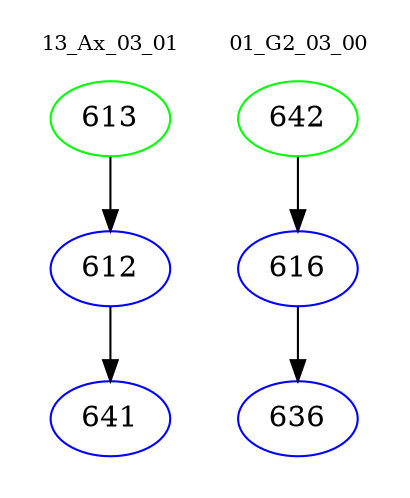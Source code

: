 digraph{
subgraph cluster_0 {
color = white
label = "13_Ax_03_01";
fontsize=10;
T0_613 [label="613", color="green"]
T0_613 -> T0_612 [color="black"]
T0_612 [label="612", color="blue"]
T0_612 -> T0_641 [color="black"]
T0_641 [label="641", color="blue"]
}
subgraph cluster_1 {
color = white
label = "01_G2_03_00";
fontsize=10;
T1_642 [label="642", color="green"]
T1_642 -> T1_616 [color="black"]
T1_616 [label="616", color="blue"]
T1_616 -> T1_636 [color="black"]
T1_636 [label="636", color="blue"]
}
}

